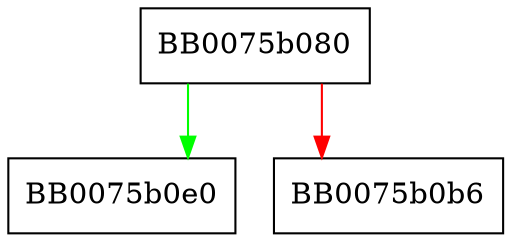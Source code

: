 digraph openssl_load_privkey {
  node [shape="box"];
  graph [splines=ortho];
  BB0075b080 -> BB0075b0e0 [color="green"];
  BB0075b080 -> BB0075b0b6 [color="red"];
}